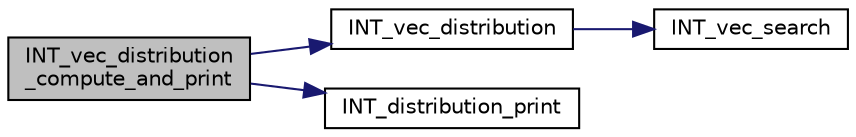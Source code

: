 digraph "INT_vec_distribution_compute_and_print"
{
  edge [fontname="Helvetica",fontsize="10",labelfontname="Helvetica",labelfontsize="10"];
  node [fontname="Helvetica",fontsize="10",shape=record];
  rankdir="LR";
  Node2470 [label="INT_vec_distribution\l_compute_and_print",height=0.2,width=0.4,color="black", fillcolor="grey75", style="filled", fontcolor="black"];
  Node2470 -> Node2471 [color="midnightblue",fontsize="10",style="solid",fontname="Helvetica"];
  Node2471 [label="INT_vec_distribution",height=0.2,width=0.4,color="black", fillcolor="white", style="filled",URL="$d4/d74/util_8_c.html#a58ea1abe1be41946425b30ebb8e3e2bc"];
  Node2471 -> Node2472 [color="midnightblue",fontsize="10",style="solid",fontname="Helvetica"];
  Node2472 [label="INT_vec_search",height=0.2,width=0.4,color="black", fillcolor="white", style="filled",URL="$d5/de2/foundations_2data__structures_2data__structures_8h.html#ad103ef2316a1f671bdb68fd9cd9ba945"];
  Node2470 -> Node2473 [color="midnightblue",fontsize="10",style="solid",fontname="Helvetica"];
  Node2473 [label="INT_distribution_print",height=0.2,width=0.4,color="black", fillcolor="white", style="filled",URL="$d4/d74/util_8_c.html#a7f3a8c4610142655e2db7ec78534e14f"];
}

